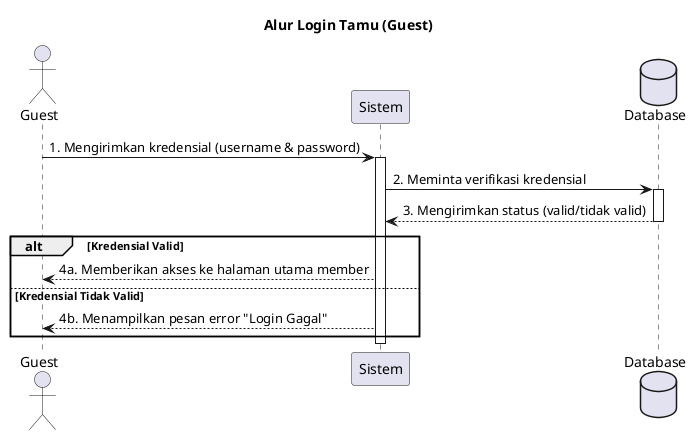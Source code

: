@startuml
' //===== Konfigurasi Tampilan (Opsional) =====//
' skinparam actorStyle awesome
' skinparam sequenceParticipant underline
' skinparam sequenceArrowingStyle open

' //===== Definisi Aktor & Partisipan =====//
actor Guest
participant "Sistem" as System
database "Database" as DB

' //===== Alur Diagram =====//
title Alur Login Tamu (Guest)

Guest -> System : 1. Mengirimkan kredensial (username & password)
activate System

System -> DB : 2. Meminta verifikasi kredensial
activate DB
DB --> System : 3. Mengirimkan status (valid/tidak valid)
deactivate DB

alt Kredensial Valid
    System --> Guest : 4a. Memberikan akses ke halaman utama member
else Kredensial Tidak Valid
    System --> Guest : 4b. Menampilkan pesan error "Login Gagal"
end

deactivate System

@enduml